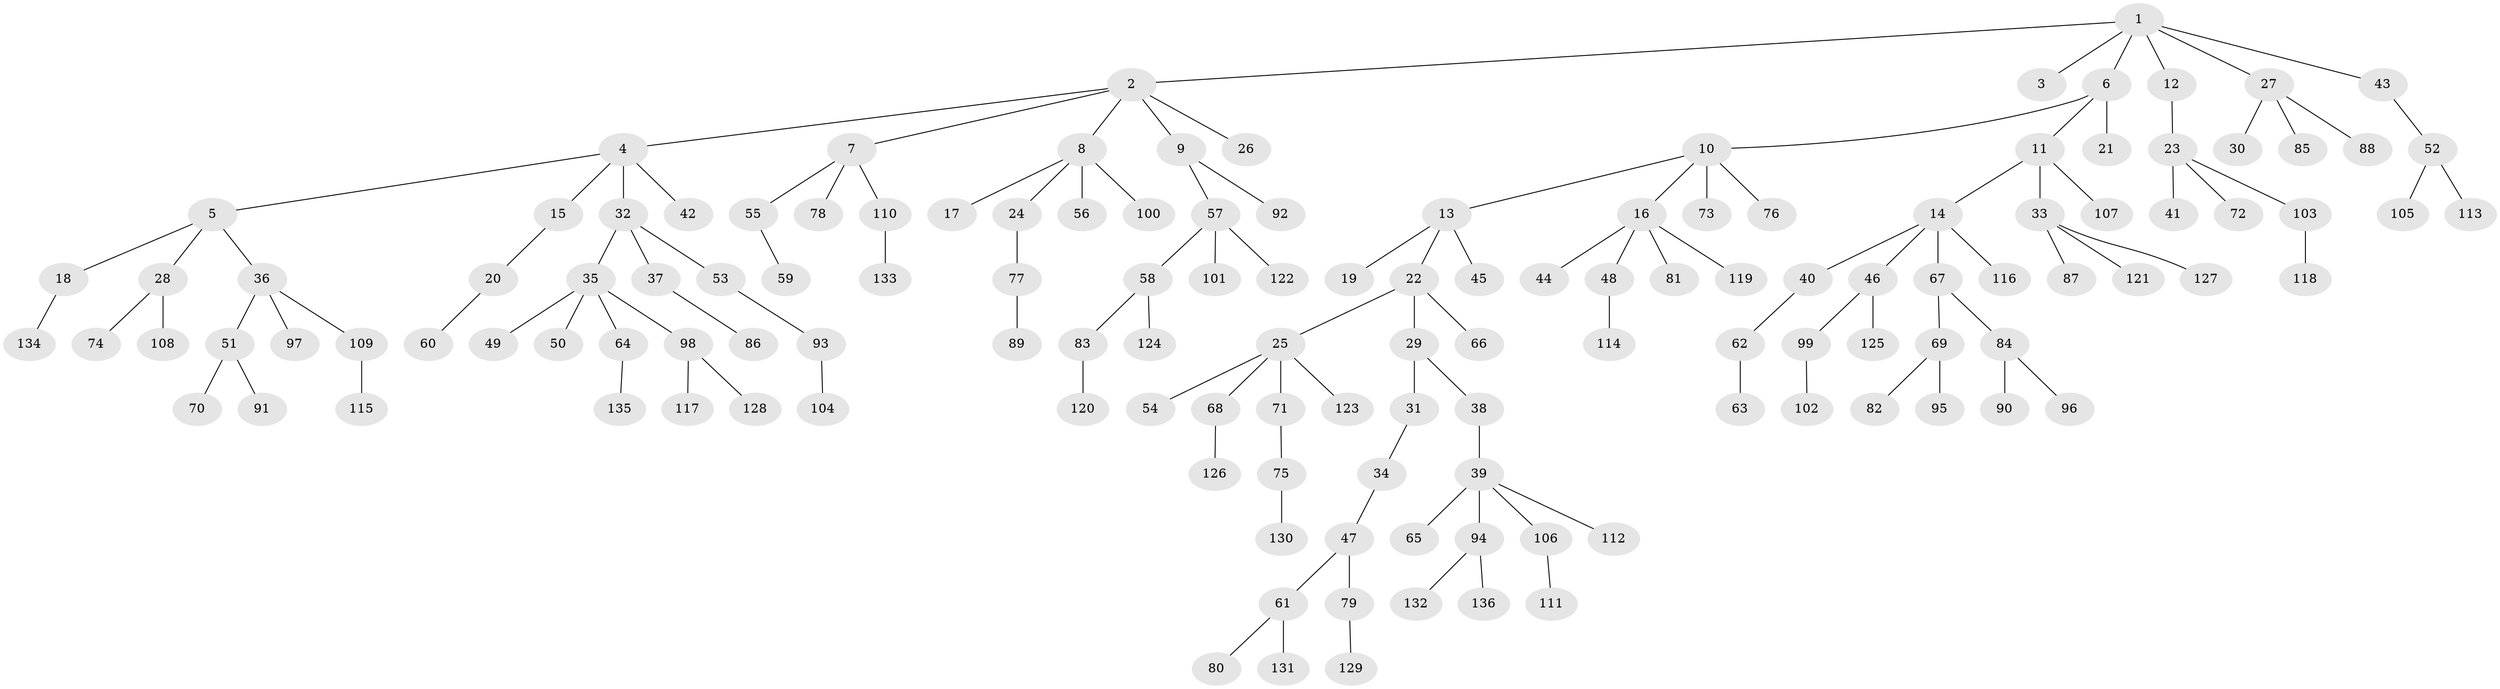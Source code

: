 // coarse degree distribution, {5: 0.024390243902439025, 4: 0.12195121951219512, 3: 0.13414634146341464, 2: 0.24390243902439024, 1: 0.47560975609756095}
// Generated by graph-tools (version 1.1) at 2025/51/03/04/25 22:51:32]
// undirected, 136 vertices, 135 edges
graph export_dot {
  node [color=gray90,style=filled];
  1;
  2;
  3;
  4;
  5;
  6;
  7;
  8;
  9;
  10;
  11;
  12;
  13;
  14;
  15;
  16;
  17;
  18;
  19;
  20;
  21;
  22;
  23;
  24;
  25;
  26;
  27;
  28;
  29;
  30;
  31;
  32;
  33;
  34;
  35;
  36;
  37;
  38;
  39;
  40;
  41;
  42;
  43;
  44;
  45;
  46;
  47;
  48;
  49;
  50;
  51;
  52;
  53;
  54;
  55;
  56;
  57;
  58;
  59;
  60;
  61;
  62;
  63;
  64;
  65;
  66;
  67;
  68;
  69;
  70;
  71;
  72;
  73;
  74;
  75;
  76;
  77;
  78;
  79;
  80;
  81;
  82;
  83;
  84;
  85;
  86;
  87;
  88;
  89;
  90;
  91;
  92;
  93;
  94;
  95;
  96;
  97;
  98;
  99;
  100;
  101;
  102;
  103;
  104;
  105;
  106;
  107;
  108;
  109;
  110;
  111;
  112;
  113;
  114;
  115;
  116;
  117;
  118;
  119;
  120;
  121;
  122;
  123;
  124;
  125;
  126;
  127;
  128;
  129;
  130;
  131;
  132;
  133;
  134;
  135;
  136;
  1 -- 2;
  1 -- 3;
  1 -- 6;
  1 -- 12;
  1 -- 27;
  1 -- 43;
  2 -- 4;
  2 -- 7;
  2 -- 8;
  2 -- 9;
  2 -- 26;
  4 -- 5;
  4 -- 15;
  4 -- 32;
  4 -- 42;
  5 -- 18;
  5 -- 28;
  5 -- 36;
  6 -- 10;
  6 -- 11;
  6 -- 21;
  7 -- 55;
  7 -- 78;
  7 -- 110;
  8 -- 17;
  8 -- 24;
  8 -- 56;
  8 -- 100;
  9 -- 57;
  9 -- 92;
  10 -- 13;
  10 -- 16;
  10 -- 73;
  10 -- 76;
  11 -- 14;
  11 -- 33;
  11 -- 107;
  12 -- 23;
  13 -- 19;
  13 -- 22;
  13 -- 45;
  14 -- 40;
  14 -- 46;
  14 -- 67;
  14 -- 116;
  15 -- 20;
  16 -- 44;
  16 -- 48;
  16 -- 81;
  16 -- 119;
  18 -- 134;
  20 -- 60;
  22 -- 25;
  22 -- 29;
  22 -- 66;
  23 -- 41;
  23 -- 72;
  23 -- 103;
  24 -- 77;
  25 -- 54;
  25 -- 68;
  25 -- 71;
  25 -- 123;
  27 -- 30;
  27 -- 85;
  27 -- 88;
  28 -- 74;
  28 -- 108;
  29 -- 31;
  29 -- 38;
  31 -- 34;
  32 -- 35;
  32 -- 37;
  32 -- 53;
  33 -- 87;
  33 -- 121;
  33 -- 127;
  34 -- 47;
  35 -- 49;
  35 -- 50;
  35 -- 64;
  35 -- 98;
  36 -- 51;
  36 -- 97;
  36 -- 109;
  37 -- 86;
  38 -- 39;
  39 -- 65;
  39 -- 94;
  39 -- 106;
  39 -- 112;
  40 -- 62;
  43 -- 52;
  46 -- 99;
  46 -- 125;
  47 -- 61;
  47 -- 79;
  48 -- 114;
  51 -- 70;
  51 -- 91;
  52 -- 105;
  52 -- 113;
  53 -- 93;
  55 -- 59;
  57 -- 58;
  57 -- 101;
  57 -- 122;
  58 -- 83;
  58 -- 124;
  61 -- 80;
  61 -- 131;
  62 -- 63;
  64 -- 135;
  67 -- 69;
  67 -- 84;
  68 -- 126;
  69 -- 82;
  69 -- 95;
  71 -- 75;
  75 -- 130;
  77 -- 89;
  79 -- 129;
  83 -- 120;
  84 -- 90;
  84 -- 96;
  93 -- 104;
  94 -- 132;
  94 -- 136;
  98 -- 117;
  98 -- 128;
  99 -- 102;
  103 -- 118;
  106 -- 111;
  109 -- 115;
  110 -- 133;
}
